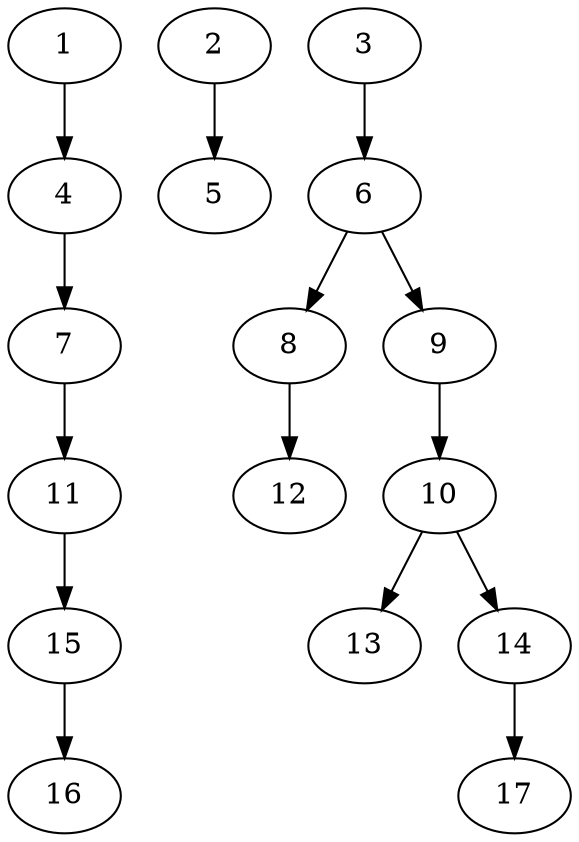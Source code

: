 // DAG (tier=1-easy, mode=data, n=17, ccr=0.321, fat=0.447, density=0.248, regular=0.633, jump=0.017, mindata=1048576, maxdata=8388608)
// DAG automatically generated by daggen at Sun Aug 24 16:33:33 2025
// /home/ermia/Project/Environments/daggen/bin/daggen --dot --ccr 0.321 --fat 0.447 --regular 0.633 --density 0.248 --jump 0.017 --mindata 1048576 --maxdata 8388608 -n 17 
digraph G {
  1 [size="50704394445435896", alpha="0.07", expect_size="25352197222717948"]
  1 -> 4 [size ="40933731074048"]
  2 [size="1832329551020032000", alpha="0.16", expect_size="916164775510016000"]
  2 -> 5 [size ="11979141939200"]
  3 [size="589863570339004416000", alpha="0.11", expect_size="294931785169502208000"]
  3 -> 6 [size ="562675109068800"]
  4 [size="8318758124967348", alpha="0.11", expect_size="4159379062483674"]
  4 -> 7 [size ="194160380346368"]
  5 [size="13013162574743601152", alpha="0.01", expect_size="6506581287371800576"]
  6 [size="123636984395595776000", alpha="0.08", expect_size="61818492197797888000"]
  6 -> 8 [size ="198543461580800"]
  6 -> 9 [size ="198543461580800"]
  7 [size="130909134582284880", alpha="0.17", expect_size="65454567291142440"]
  7 -> 11 [size ="77881589891072"]
  8 [size="543666354164495", alpha="0.07", expect_size="271833177082247"]
  8 -> 12 [size ="46998761766912"]
  9 [size="80235203317016297472", alpha="0.09", expect_size="40117601658508148736"]
  9 -> 10 [size ="148821824765952"]
  10 [size="415305201654425452544", alpha="0.17", expect_size="207652600827212726272"]
  10 -> 13 [size ="445315933011968"]
  10 -> 14 [size ="445315933011968"]
  11 [size="1344057764963516", alpha="0.16", expect_size="672028882481758"]
  11 -> 15 [size ="77983863799808"]
  12 [size="11321927323443310", alpha="0.19", expect_size="5660963661721655"]
  13 [size="2918321133790234", alpha="0.16", expect_size="1459160566895117"]
  14 [size="4361709767045334", alpha="0.11", expect_size="2180854883522667"]
  14 -> 17 [size ="77065814540288"]
  15 [size="4034232518921790", alpha="0.12", expect_size="2017116259460895"]
  15 -> 16 [size ="136847732768768"]
  16 [size="6200959473024019", alpha="0.18", expect_size="3100479736512009"]
  17 [size="512625963699459", alpha="0.18", expect_size="256312981849729"]
}